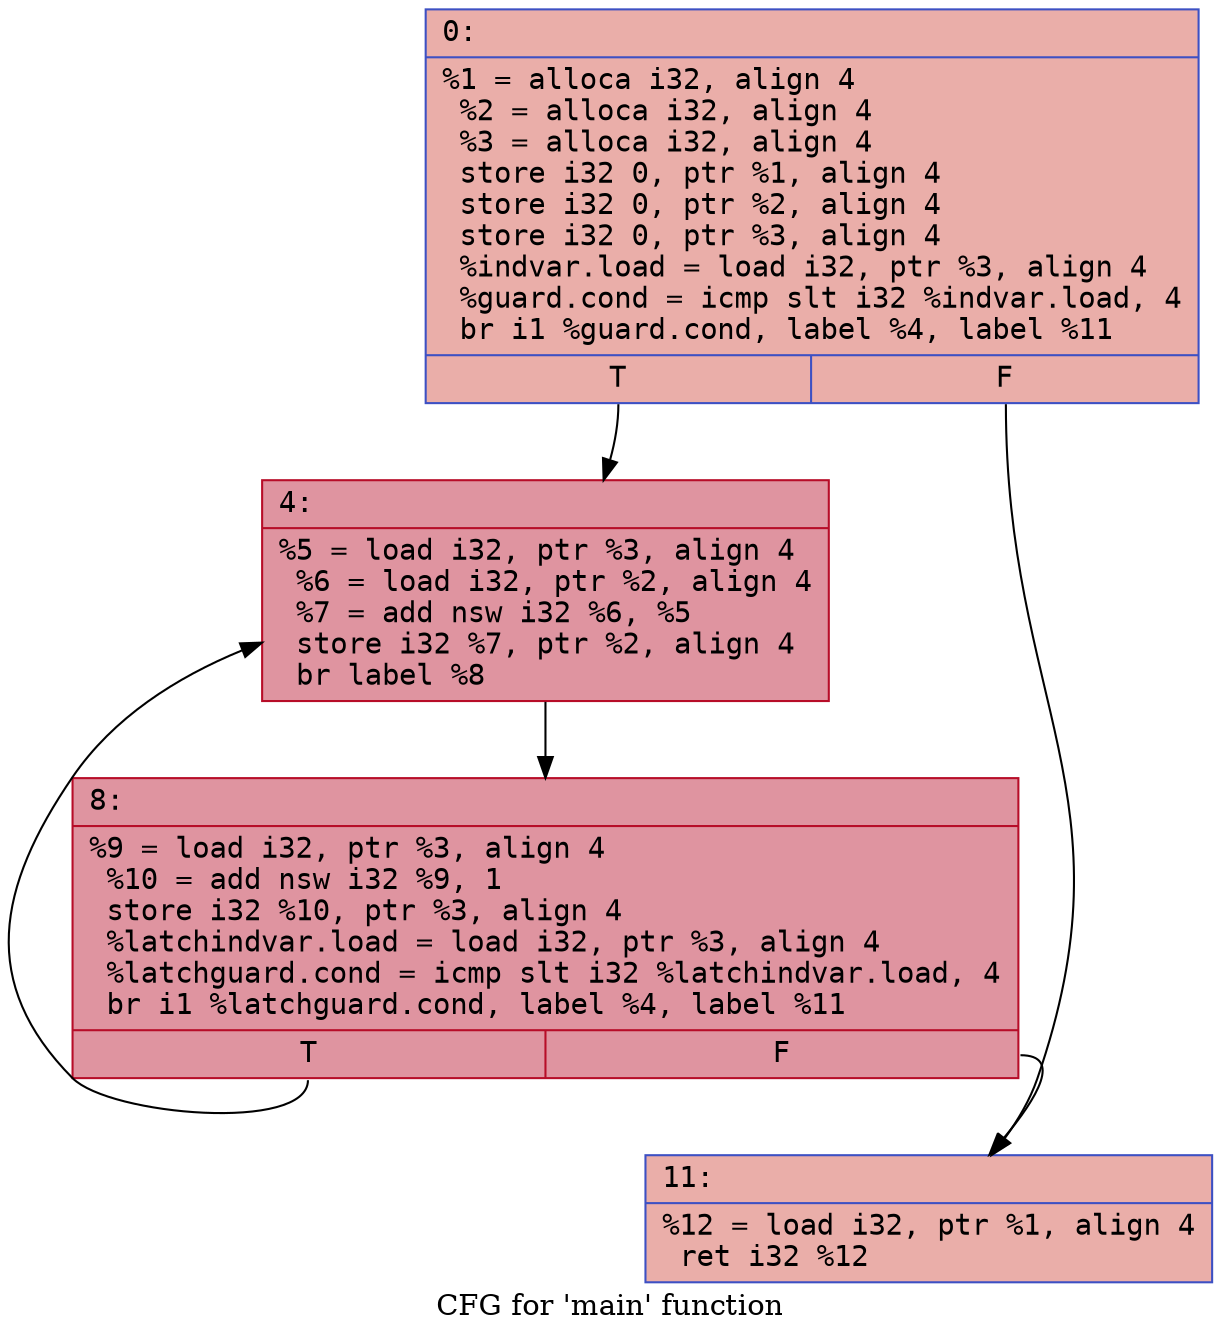 digraph "CFG for 'main' function" {
	label="CFG for 'main' function";

	Node0x607d79d3b240 [shape=record,color="#3d50c3ff", style=filled, fillcolor="#d0473d70" fontname="Courier",label="{0:\l|  %1 = alloca i32, align 4\l  %2 = alloca i32, align 4\l  %3 = alloca i32, align 4\l  store i32 0, ptr %1, align 4\l  store i32 0, ptr %2, align 4\l  store i32 0, ptr %3, align 4\l  %indvar.load = load i32, ptr %3, align 4\l  %guard.cond = icmp slt i32 %indvar.load, 4\l  br i1 %guard.cond, label %4, label %11\l|{<s0>T|<s1>F}}"];
	Node0x607d79d3b240:s0 -> Node0x607d79d3b360;
	Node0x607d79d3b240:s1 -> Node0x607d79d3de30;
	Node0x607d79d3b360 [shape=record,color="#b70d28ff", style=filled, fillcolor="#b70d2870" fontname="Courier",label="{4:\l|  %5 = load i32, ptr %3, align 4\l  %6 = load i32, ptr %2, align 4\l  %7 = add nsw i32 %6, %5\l  store i32 %7, ptr %2, align 4\l  br label %8\l}"];
	Node0x607d79d3b360 -> Node0x607d79d3e1b0;
	Node0x607d79d3e1b0 [shape=record,color="#b70d28ff", style=filled, fillcolor="#b70d2870" fontname="Courier",label="{8:\l|  %9 = load i32, ptr %3, align 4\l  %10 = add nsw i32 %9, 1\l  store i32 %10, ptr %3, align 4\l  %latchindvar.load = load i32, ptr %3, align 4\l  %latchguard.cond = icmp slt i32 %latchindvar.load, 4\l  br i1 %latchguard.cond, label %4, label %11\l|{<s0>T|<s1>F}}"];
	Node0x607d79d3e1b0:s0 -> Node0x607d79d3b360;
	Node0x607d79d3e1b0:s1 -> Node0x607d79d3de30;
	Node0x607d79d3de30 [shape=record,color="#3d50c3ff", style=filled, fillcolor="#d0473d70" fontname="Courier",label="{11:\l|  %12 = load i32, ptr %1, align 4\l  ret i32 %12\l}"];
}
